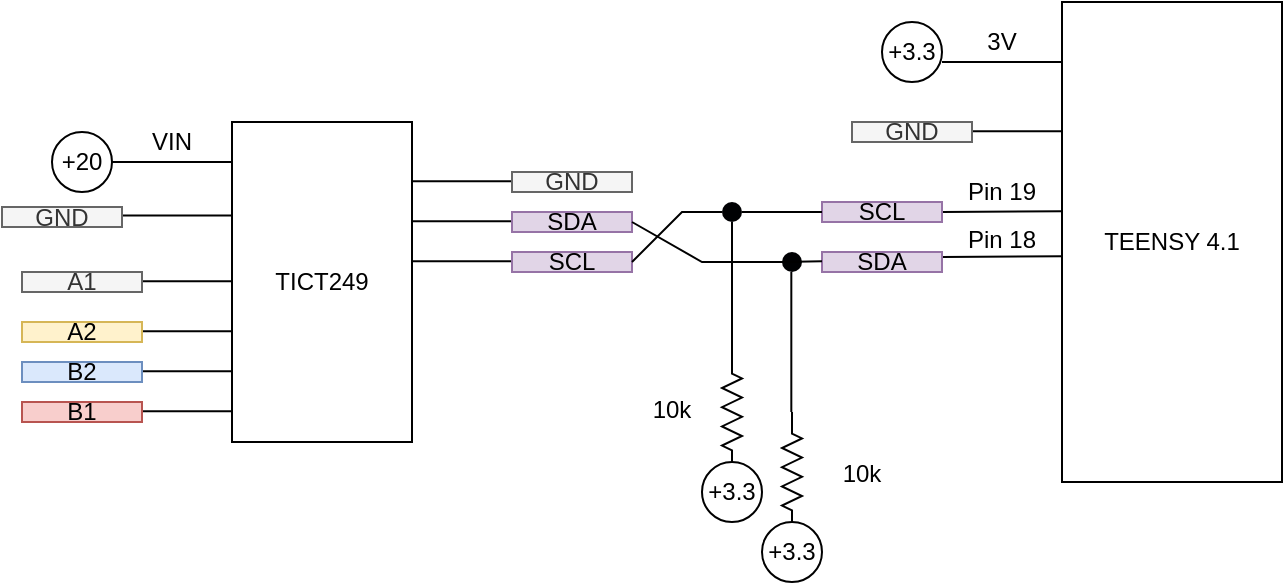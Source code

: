 <mxfile version="26.0.8">
  <diagram name="Page-1" id="4aNB_mZM3ysPGIGwCQCH">
    <mxGraphModel dx="956" dy="503" grid="1" gridSize="10" guides="1" tooltips="1" connect="1" arrows="1" fold="1" page="1" pageScale="1" pageWidth="850" pageHeight="1100" math="0" shadow="0">
      <root>
        <mxCell id="0" />
        <mxCell id="1" parent="0" />
        <mxCell id="PCScmDSAhNLaTmxLWjqH-4" value="" style="endArrow=none;html=1;rounded=0;" parent="1" edge="1">
          <mxGeometry width="50" height="50" relative="1" as="geometry">
            <mxPoint x="285" y="219.66" as="sourcePoint" />
            <mxPoint x="345" y="219.66" as="targetPoint" />
          </mxGeometry>
        </mxCell>
        <mxCell id="PCScmDSAhNLaTmxLWjqH-7" value="GND" style="text;html=1;align=center;verticalAlign=middle;whiteSpace=wrap;rounded=0;fillColor=#f5f5f5;fontColor=#333333;strokeColor=#666666;" parent="1" vertex="1">
          <mxGeometry x="345" y="215" width="60" height="10" as="geometry" />
        </mxCell>
        <mxCell id="PCScmDSAhNLaTmxLWjqH-9" value="" style="endArrow=none;html=1;rounded=0;" parent="1" edge="1">
          <mxGeometry width="50" height="50" relative="1" as="geometry">
            <mxPoint x="285" y="239.66" as="sourcePoint" />
            <mxPoint x="345" y="239.66" as="targetPoint" />
          </mxGeometry>
        </mxCell>
        <mxCell id="PCScmDSAhNLaTmxLWjqH-10" value="SDA" style="text;html=1;align=center;verticalAlign=middle;whiteSpace=wrap;rounded=0;fillColor=#e1d5e7;strokeColor=#9673a6;" parent="1" vertex="1">
          <mxGeometry x="345" y="235" width="60" height="10" as="geometry" />
        </mxCell>
        <mxCell id="PCScmDSAhNLaTmxLWjqH-11" value="" style="endArrow=none;html=1;rounded=0;" parent="1" edge="1">
          <mxGeometry width="50" height="50" relative="1" as="geometry">
            <mxPoint x="285" y="259.66" as="sourcePoint" />
            <mxPoint x="345" y="259.66" as="targetPoint" />
          </mxGeometry>
        </mxCell>
        <mxCell id="PCScmDSAhNLaTmxLWjqH-12" value="SCL" style="text;html=1;align=center;verticalAlign=middle;whiteSpace=wrap;rounded=0;fillColor=#e1d5e7;strokeColor=#9673a6;" parent="1" vertex="1">
          <mxGeometry x="345" y="255" width="60" height="10" as="geometry" />
        </mxCell>
        <mxCell id="PCScmDSAhNLaTmxLWjqH-14" value="TEENSY 4.1" style="rounded=0;whiteSpace=wrap;html=1;" parent="1" vertex="1">
          <mxGeometry x="620" y="130" width="110" height="240" as="geometry" />
        </mxCell>
        <mxCell id="PCScmDSAhNLaTmxLWjqH-15" value="" style="endArrow=none;html=1;rounded=0;" parent="1" edge="1">
          <mxGeometry width="50" height="50" relative="1" as="geometry">
            <mxPoint x="560" y="160" as="sourcePoint" />
            <mxPoint x="620" y="160" as="targetPoint" />
          </mxGeometry>
        </mxCell>
        <mxCell id="PCScmDSAhNLaTmxLWjqH-16" value="+3.3" style="ellipse;whiteSpace=wrap;html=1;aspect=fixed;" parent="1" vertex="1">
          <mxGeometry x="530" y="140" width="30" height="30" as="geometry" />
        </mxCell>
        <mxCell id="PCScmDSAhNLaTmxLWjqH-18" value="3V" style="text;html=1;align=center;verticalAlign=middle;whiteSpace=wrap;rounded=0;" parent="1" vertex="1">
          <mxGeometry x="560" y="140" width="60" height="20" as="geometry" />
        </mxCell>
        <mxCell id="PCScmDSAhNLaTmxLWjqH-19" value="" style="endArrow=none;html=1;rounded=0;" parent="1" edge="1">
          <mxGeometry width="50" height="50" relative="1" as="geometry">
            <mxPoint x="560" y="194.66" as="sourcePoint" />
            <mxPoint x="620" y="194.66" as="targetPoint" />
          </mxGeometry>
        </mxCell>
        <mxCell id="PCScmDSAhNLaTmxLWjqH-24" value="" style="endArrow=none;html=1;rounded=0;exitX=1;exitY=0.5;exitDx=0;exitDy=0;" parent="1" source="PCScmDSAhNLaTmxLWjqH-25" edge="1">
          <mxGeometry width="50" height="50" relative="1" as="geometry">
            <mxPoint x="560" y="234.66" as="sourcePoint" />
            <mxPoint x="620" y="234.66" as="targetPoint" />
          </mxGeometry>
        </mxCell>
        <mxCell id="PCScmDSAhNLaTmxLWjqH-25" value="SCL" style="text;html=1;align=center;verticalAlign=middle;whiteSpace=wrap;rounded=0;fillColor=#e1d5e7;strokeColor=#9673a6;" parent="1" vertex="1">
          <mxGeometry x="500" y="230" width="60" height="10" as="geometry" />
        </mxCell>
        <mxCell id="PCScmDSAhNLaTmxLWjqH-27" value="Pin 19" style="text;html=1;align=center;verticalAlign=middle;whiteSpace=wrap;rounded=0;" parent="1" vertex="1">
          <mxGeometry x="560" y="220" width="60" height="10" as="geometry" />
        </mxCell>
        <mxCell id="PCScmDSAhNLaTmxLWjqH-29" value="" style="endArrow=none;html=1;rounded=0;exitX=1;exitY=0.25;exitDx=0;exitDy=0;" parent="1" source="PCScmDSAhNLaTmxLWjqH-30" edge="1">
          <mxGeometry width="50" height="50" relative="1" as="geometry">
            <mxPoint x="560" y="257.16" as="sourcePoint" />
            <mxPoint x="620" y="257.16" as="targetPoint" />
          </mxGeometry>
        </mxCell>
        <mxCell id="PCScmDSAhNLaTmxLWjqH-30" value="SDA" style="text;html=1;align=center;verticalAlign=middle;whiteSpace=wrap;rounded=0;fillColor=#e1d5e7;strokeColor=#9673a6;" parent="1" vertex="1">
          <mxGeometry x="500" y="255" width="60" height="10" as="geometry" />
        </mxCell>
        <mxCell id="PCScmDSAhNLaTmxLWjqH-31" value="Pin 18" style="text;html=1;align=center;verticalAlign=middle;whiteSpace=wrap;rounded=0;" parent="1" vertex="1">
          <mxGeometry x="560" y="242.5" width="60" height="12.5" as="geometry" />
        </mxCell>
        <mxCell id="PCScmDSAhNLaTmxLWjqH-35" value="" style="shape=ellipse;fillColor=#000103;strokeColor=none;html=1;sketch=0;" parent="1" vertex="1">
          <mxGeometry x="450" y="230" width="10" height="10" as="geometry" />
        </mxCell>
        <mxCell id="PCScmDSAhNLaTmxLWjqH-39" value="" style="shape=ellipse;fillColor=#000103;strokeColor=none;html=1;sketch=0;" parent="1" vertex="1">
          <mxGeometry x="480" y="255" width="10" height="10" as="geometry" />
        </mxCell>
        <mxCell id="PCScmDSAhNLaTmxLWjqH-40" value="" style="endArrow=none;html=1;rounded=0;entryX=0.5;entryY=1;entryDx=0;entryDy=0;" parent="1" target="PCScmDSAhNLaTmxLWjqH-35" edge="1">
          <mxGeometry width="50" height="50" relative="1" as="geometry">
            <mxPoint x="455" y="310" as="sourcePoint" />
            <mxPoint x="340" y="270" as="targetPoint" />
          </mxGeometry>
        </mxCell>
        <mxCell id="PCScmDSAhNLaTmxLWjqH-41" value="" style="endArrow=none;html=1;rounded=0;entryX=0.5;entryY=1;entryDx=0;entryDy=0;" parent="1" edge="1">
          <mxGeometry width="50" height="50" relative="1" as="geometry">
            <mxPoint x="484.66" y="335" as="sourcePoint" />
            <mxPoint x="484.66" y="265" as="targetPoint" />
          </mxGeometry>
        </mxCell>
        <mxCell id="PCScmDSAhNLaTmxLWjqH-42" value="" style="pointerEvents=1;verticalLabelPosition=bottom;shadow=0;dashed=0;align=center;html=1;verticalAlign=top;shape=mxgraph.electrical.resistors.resistor_2;rotation=-90;" parent="1" vertex="1">
          <mxGeometry x="425" y="330" width="60" height="10" as="geometry" />
        </mxCell>
        <mxCell id="PCScmDSAhNLaTmxLWjqH-43" value="" style="pointerEvents=1;verticalLabelPosition=bottom;shadow=0;dashed=0;align=center;html=1;verticalAlign=top;shape=mxgraph.electrical.resistors.resistor_2;rotation=-90;" parent="1" vertex="1">
          <mxGeometry x="455" y="360" width="60" height="10" as="geometry" />
        </mxCell>
        <mxCell id="PCScmDSAhNLaTmxLWjqH-44" value="" style="ellipse;whiteSpace=wrap;html=1;aspect=fixed;" parent="1" vertex="1">
          <mxGeometry x="440" y="360" width="30" height="30" as="geometry" />
        </mxCell>
        <mxCell id="PCScmDSAhNLaTmxLWjqH-45" value="" style="ellipse;whiteSpace=wrap;html=1;aspect=fixed;" parent="1" vertex="1">
          <mxGeometry x="470" y="390" width="30" height="30" as="geometry" />
        </mxCell>
        <mxCell id="PCScmDSAhNLaTmxLWjqH-46" value="+3.3" style="text;html=1;align=center;verticalAlign=middle;whiteSpace=wrap;rounded=0;" parent="1" vertex="1">
          <mxGeometry x="435" y="370" width="40" height="10" as="geometry" />
        </mxCell>
        <mxCell id="PCScmDSAhNLaTmxLWjqH-47" value="+3.3" style="text;html=1;align=center;verticalAlign=middle;whiteSpace=wrap;rounded=0;" parent="1" vertex="1">
          <mxGeometry x="465" y="400" width="40" height="10" as="geometry" />
        </mxCell>
        <mxCell id="PCScmDSAhNLaTmxLWjqH-49" value="" style="endArrow=none;html=1;rounded=0;" parent="1" edge="1">
          <mxGeometry width="50" height="50" relative="1" as="geometry">
            <mxPoint x="145" y="236.81" as="sourcePoint" />
            <mxPoint x="205" y="236.81" as="targetPoint" />
          </mxGeometry>
        </mxCell>
        <mxCell id="PCScmDSAhNLaTmxLWjqH-50" value="GND" style="text;html=1;align=center;verticalAlign=middle;whiteSpace=wrap;rounded=0;fillColor=#f5f5f5;fontColor=#333333;strokeColor=#666666;" parent="1" vertex="1">
          <mxGeometry x="90" y="232.5" width="60" height="10" as="geometry" />
        </mxCell>
        <mxCell id="PCScmDSAhNLaTmxLWjqH-51" value="" style="endArrow=none;html=1;rounded=0;" parent="1" edge="1">
          <mxGeometry width="50" height="50" relative="1" as="geometry">
            <mxPoint x="145" y="210" as="sourcePoint" />
            <mxPoint x="205" y="210" as="targetPoint" />
          </mxGeometry>
        </mxCell>
        <mxCell id="PCScmDSAhNLaTmxLWjqH-52" value="+20" style="ellipse;whiteSpace=wrap;html=1;aspect=fixed;" parent="1" vertex="1">
          <mxGeometry x="115" y="195" width="30" height="30" as="geometry" />
        </mxCell>
        <mxCell id="PCScmDSAhNLaTmxLWjqH-53" value="VIN" style="text;html=1;align=center;verticalAlign=middle;whiteSpace=wrap;rounded=0;" parent="1" vertex="1">
          <mxGeometry x="145" y="190" width="60" height="20" as="geometry" />
        </mxCell>
        <mxCell id="PCScmDSAhNLaTmxLWjqH-54" value="GND" style="text;html=1;align=center;verticalAlign=middle;whiteSpace=wrap;rounded=0;fillColor=#f5f5f5;fontColor=#333333;strokeColor=#666666;" parent="1" vertex="1">
          <mxGeometry x="515" y="190" width="60" height="10" as="geometry" />
        </mxCell>
        <mxCell id="PCScmDSAhNLaTmxLWjqH-59" value="TICT249" style="rounded=0;whiteSpace=wrap;html=1;" parent="1" vertex="1">
          <mxGeometry x="205" y="190" width="90" height="160" as="geometry" />
        </mxCell>
        <mxCell id="PCScmDSAhNLaTmxLWjqH-60" value="" style="endArrow=none;html=1;rounded=0;" parent="1" edge="1">
          <mxGeometry width="50" height="50" relative="1" as="geometry">
            <mxPoint x="155" y="269.66" as="sourcePoint" />
            <mxPoint x="205" y="269.66" as="targetPoint" />
          </mxGeometry>
        </mxCell>
        <mxCell id="PCScmDSAhNLaTmxLWjqH-62" value="A1" style="text;html=1;align=center;verticalAlign=middle;whiteSpace=wrap;rounded=0;fillColor=#f5f5f5;strokeColor=#666666;fontColor=#333333;" parent="1" vertex="1">
          <mxGeometry x="100" y="265" width="60" height="10" as="geometry" />
        </mxCell>
        <mxCell id="PCScmDSAhNLaTmxLWjqH-63" value="" style="endArrow=none;html=1;rounded=0;" parent="1" edge="1">
          <mxGeometry width="50" height="50" relative="1" as="geometry">
            <mxPoint x="155" y="294.66" as="sourcePoint" />
            <mxPoint x="205" y="294.66" as="targetPoint" />
          </mxGeometry>
        </mxCell>
        <mxCell id="PCScmDSAhNLaTmxLWjqH-64" value="A2" style="text;html=1;align=center;verticalAlign=middle;whiteSpace=wrap;rounded=0;fillColor=#fff2cc;strokeColor=#d6b656;" parent="1" vertex="1">
          <mxGeometry x="100" y="290" width="60" height="10" as="geometry" />
        </mxCell>
        <mxCell id="PCScmDSAhNLaTmxLWjqH-65" value="" style="endArrow=none;html=1;rounded=0;" parent="1" edge="1">
          <mxGeometry width="50" height="50" relative="1" as="geometry">
            <mxPoint x="155" y="314.66" as="sourcePoint" />
            <mxPoint x="205" y="314.66" as="targetPoint" />
          </mxGeometry>
        </mxCell>
        <mxCell id="PCScmDSAhNLaTmxLWjqH-66" value="B2" style="text;html=1;align=center;verticalAlign=middle;whiteSpace=wrap;rounded=0;fillColor=#dae8fc;strokeColor=#6c8ebf;" parent="1" vertex="1">
          <mxGeometry x="100" y="310" width="60" height="10" as="geometry" />
        </mxCell>
        <mxCell id="PCScmDSAhNLaTmxLWjqH-67" value="" style="endArrow=none;html=1;rounded=0;" parent="1" edge="1">
          <mxGeometry width="50" height="50" relative="1" as="geometry">
            <mxPoint x="155" y="334.66" as="sourcePoint" />
            <mxPoint x="205" y="334.66" as="targetPoint" />
          </mxGeometry>
        </mxCell>
        <mxCell id="PCScmDSAhNLaTmxLWjqH-68" value="B1" style="text;html=1;align=center;verticalAlign=middle;whiteSpace=wrap;rounded=0;fillColor=#f8cecc;strokeColor=#b85450;" parent="1" vertex="1">
          <mxGeometry x="100" y="330" width="60" height="10" as="geometry" />
        </mxCell>
        <mxCell id="PCScmDSAhNLaTmxLWjqH-72" value="" style="endArrow=none;html=1;rounded=0;" parent="1" edge="1">
          <mxGeometry width="50" height="50" relative="1" as="geometry">
            <mxPoint x="480" y="260" as="sourcePoint" />
            <mxPoint x="500" y="259.58" as="targetPoint" />
          </mxGeometry>
        </mxCell>
        <mxCell id="PCScmDSAhNLaTmxLWjqH-73" value="" style="endArrow=none;html=1;rounded=0;exitX=1;exitY=0.5;exitDx=0;exitDy=0;" parent="1" source="PCScmDSAhNLaTmxLWjqH-35" edge="1">
          <mxGeometry width="50" height="50" relative="1" as="geometry">
            <mxPoint x="440" y="235.42" as="sourcePoint" />
            <mxPoint x="500" y="235" as="targetPoint" />
          </mxGeometry>
        </mxCell>
        <mxCell id="PCScmDSAhNLaTmxLWjqH-74" value="" style="endArrow=none;html=1;rounded=0;exitX=1;exitY=0.5;exitDx=0;exitDy=0;entryX=0;entryY=0.5;entryDx=0;entryDy=0;" parent="1" source="PCScmDSAhNLaTmxLWjqH-10" target="PCScmDSAhNLaTmxLWjqH-39" edge="1">
          <mxGeometry width="50" height="50" relative="1" as="geometry">
            <mxPoint x="420" y="370" as="sourcePoint" />
            <mxPoint x="470" y="320" as="targetPoint" />
            <Array as="points">
              <mxPoint x="440" y="260" />
            </Array>
          </mxGeometry>
        </mxCell>
        <mxCell id="PCScmDSAhNLaTmxLWjqH-75" value="" style="endArrow=none;html=1;rounded=0;entryX=0;entryY=0.5;entryDx=0;entryDy=0;" parent="1" target="PCScmDSAhNLaTmxLWjqH-35" edge="1">
          <mxGeometry width="50" height="50" relative="1" as="geometry">
            <mxPoint x="405" y="260" as="sourcePoint" />
            <mxPoint x="470" y="320" as="targetPoint" />
            <Array as="points">
              <mxPoint x="430" y="235" />
            </Array>
          </mxGeometry>
        </mxCell>
        <mxCell id="bJRaiyuefC587Na0kjGE-1" value="10k" style="text;html=1;align=center;verticalAlign=middle;whiteSpace=wrap;rounded=0;" vertex="1" parent="1">
          <mxGeometry x="490" y="360" width="60" height="12.5" as="geometry" />
        </mxCell>
        <mxCell id="bJRaiyuefC587Na0kjGE-2" value="10k" style="text;html=1;align=center;verticalAlign=middle;whiteSpace=wrap;rounded=0;" vertex="1" parent="1">
          <mxGeometry x="395" y="327.5" width="60" height="12.5" as="geometry" />
        </mxCell>
      </root>
    </mxGraphModel>
  </diagram>
</mxfile>
